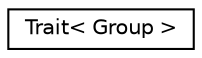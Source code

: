 digraph "Graphical Class Hierarchy"
{
  edge [fontname="Helvetica",fontsize="10",labelfontname="Helvetica",labelfontsize="10"];
  node [fontname="Helvetica",fontsize="10",shape=record];
  rankdir="LR";
  Node0 [label="Trait\< Group \>",height=0.2,width=0.4,color="black", fillcolor="white", style="filled",URL="$structTrait_3_01Group_01_4.html"];
}
